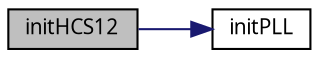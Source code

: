 digraph G
{
  edge [fontname="FreeSans.ttf",fontsize=10,labelfontname="FreeSans.ttf",labelfontsize=10];
  node [fontname="FreeSans.ttf",fontsize=10,shape=record];
  rankdir=LR;
  Node1 [label="initHCS12",height=0.2,width=0.4,color="black", fillcolor="grey75", style="filled" fontcolor="black"];
  Node1 -> Node2 [color="midnightblue",fontsize=10,style="solid",fontname="FreeSans.ttf"];
  Node2 [label="initPLL",height=0.2,width=0.4,color="black", fillcolor="white", style="filled",URL="$canOpenDriver_8c.html#51e71c727eb7a49e2fde962a3d190a6b"];
}
